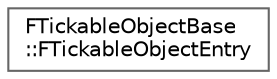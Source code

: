 digraph "Graphical Class Hierarchy"
{
 // INTERACTIVE_SVG=YES
 // LATEX_PDF_SIZE
  bgcolor="transparent";
  edge [fontname=Helvetica,fontsize=10,labelfontname=Helvetica,labelfontsize=10];
  node [fontname=Helvetica,fontsize=10,shape=box,height=0.2,width=0.4];
  rankdir="LR";
  Node0 [id="Node000000",label="FTickableObjectBase\l::FTickableObjectEntry",height=0.2,width=0.4,color="grey40", fillcolor="white", style="filled",URL="$d8/dc1/structFTickableObjectBase_1_1FTickableObjectEntry.html",tooltip="Implementation struct for an individual tickable object."];
}
